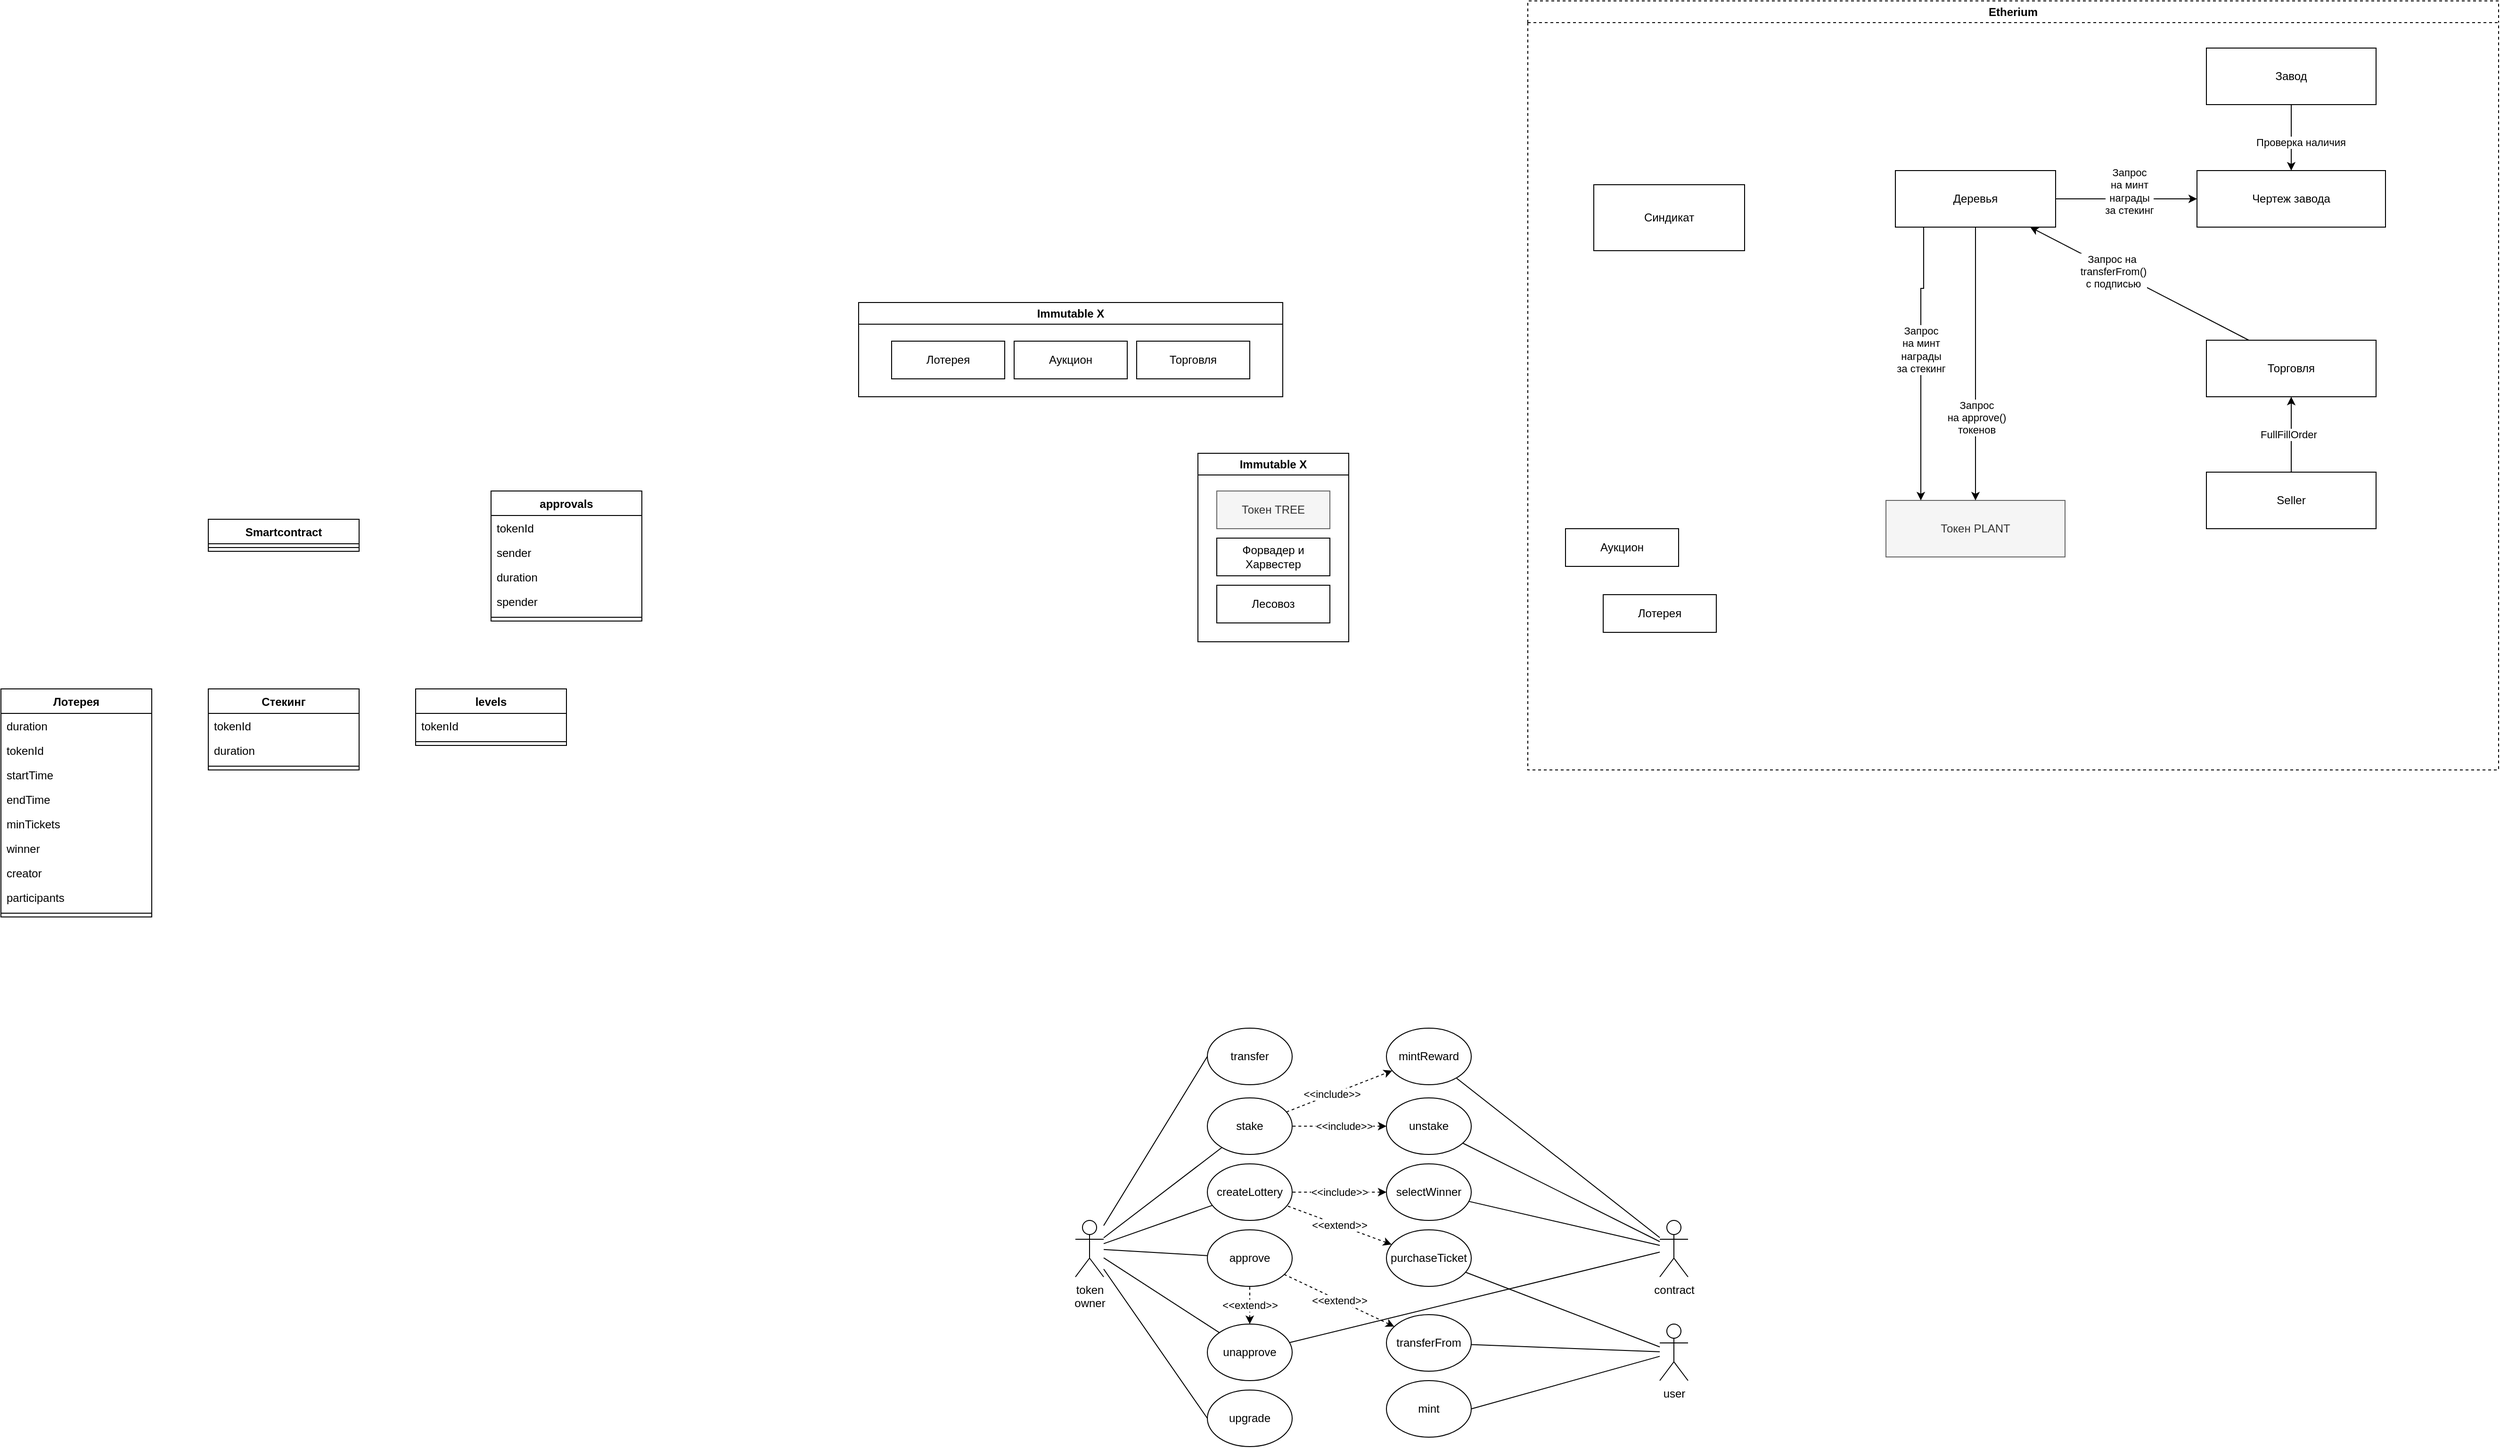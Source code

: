<mxfile version="20.8.23" type="github">
  <diagram name="Страница 1" id="BOJsoSEfQLmtbxHjsDLz">
    <mxGraphModel dx="1687" dy="945" grid="1" gridSize="10" guides="1" tooltips="1" connect="1" arrows="1" fold="1" page="1" pageScale="1" pageWidth="1169" pageHeight="827" math="0" shadow="0">
      <root>
        <mxCell id="0" />
        <mxCell id="1" parent="0" />
        <mxCell id="nKu6EM1XER9Ci5rSMsAZ-72" value="Etherium" style="swimlane;whiteSpace=wrap;html=1;dashed=1;" vertex="1" parent="1">
          <mxGeometry x="1770" y="360" width="1030" height="816" as="geometry" />
        </mxCell>
        <mxCell id="nKu6EM1XER9Ci5rSMsAZ-283" value="Лотерея" style="rounded=0;whiteSpace=wrap;html=1;" vertex="1" parent="nKu6EM1XER9Ci5rSMsAZ-72">
          <mxGeometry x="80" y="630" width="120" height="40" as="geometry" />
        </mxCell>
        <mxCell id="nKu6EM1XER9Ci5rSMsAZ-284" value="Аукцион" style="rounded=0;whiteSpace=wrap;html=1;" vertex="1" parent="nKu6EM1XER9Ci5rSMsAZ-72">
          <mxGeometry x="40" y="560" width="120" height="40" as="geometry" />
        </mxCell>
        <mxCell id="nKu6EM1XER9Ci5rSMsAZ-285" value="Торговля" style="rounded=0;whiteSpace=wrap;html=1;" vertex="1" parent="nKu6EM1XER9Ci5rSMsAZ-72">
          <mxGeometry x="720" y="360" width="180" height="60" as="geometry" />
        </mxCell>
        <mxCell id="nKu6EM1XER9Ci5rSMsAZ-290" style="edgeStyle=none;rounded=0;orthogonalLoop=1;jettySize=auto;html=1;startArrow=none;startFill=0;endArrow=classic;endFill=1;exitX=0.25;exitY=0;exitDx=0;exitDy=0;" edge="1" parent="nKu6EM1XER9Ci5rSMsAZ-72" source="nKu6EM1XER9Ci5rSMsAZ-285" target="nKu6EM1XER9Ci5rSMsAZ-296">
          <mxGeometry relative="1" as="geometry">
            <mxPoint x="760" y="430" as="sourcePoint" />
            <mxPoint x="670" y="500" as="targetPoint" />
          </mxGeometry>
        </mxCell>
        <mxCell id="nKu6EM1XER9Ci5rSMsAZ-293" value="Запрос на&amp;nbsp;&lt;br&gt;transferFrom()&lt;br&gt;с подписью" style="edgeLabel;html=1;align=center;verticalAlign=middle;resizable=0;points=[];" vertex="1" connectable="0" parent="nKu6EM1XER9Ci5rSMsAZ-290">
          <mxGeometry x="0.236" y="1" relative="1" as="geometry">
            <mxPoint as="offset" />
          </mxGeometry>
        </mxCell>
        <mxCell id="nKu6EM1XER9Ci5rSMsAZ-296" value="Деревья" style="rounded=0;whiteSpace=wrap;html=1;" vertex="1" parent="nKu6EM1XER9Ci5rSMsAZ-72">
          <mxGeometry x="390" y="180" width="170" height="60" as="geometry" />
        </mxCell>
        <mxCell id="nKu6EM1XER9Ci5rSMsAZ-298" value="Синдикат" style="rounded=0;whiteSpace=wrap;html=1;" vertex="1" parent="nKu6EM1XER9Ci5rSMsAZ-72">
          <mxGeometry x="70" y="195" width="160" height="70" as="geometry" />
        </mxCell>
        <mxCell id="nKu6EM1XER9Ci5rSMsAZ-299" value="Токен PLANT" style="rounded=0;whiteSpace=wrap;html=1;fillColor=#f5f5f5;fontColor=#333333;strokeColor=#666666;" vertex="1" parent="nKu6EM1XER9Ci5rSMsAZ-72">
          <mxGeometry x="380" y="530" width="190" height="60" as="geometry" />
        </mxCell>
        <mxCell id="nKu6EM1XER9Ci5rSMsAZ-295" style="edgeStyle=none;rounded=0;orthogonalLoop=1;jettySize=auto;html=1;startArrow=none;startFill=0;endArrow=classic;endFill=1;" edge="1" parent="nKu6EM1XER9Ci5rSMsAZ-72" source="nKu6EM1XER9Ci5rSMsAZ-296" target="nKu6EM1XER9Ci5rSMsAZ-299">
          <mxGeometry relative="1" as="geometry">
            <mxPoint x="508" y="260" as="targetPoint" />
          </mxGeometry>
        </mxCell>
        <mxCell id="nKu6EM1XER9Ci5rSMsAZ-309" value="Запрос &lt;br&gt;на approve() &lt;br&gt;токенов" style="edgeLabel;html=1;align=center;verticalAlign=middle;resizable=0;points=[];" vertex="1" connectable="0" parent="nKu6EM1XER9Ci5rSMsAZ-295">
          <mxGeometry x="0.393" y="1" relative="1" as="geometry">
            <mxPoint as="offset" />
          </mxGeometry>
        </mxCell>
        <mxCell id="nKu6EM1XER9Ci5rSMsAZ-300" style="edgeStyle=orthogonalEdgeStyle;rounded=0;orthogonalLoop=1;jettySize=auto;html=1;" edge="1" parent="nKu6EM1XER9Ci5rSMsAZ-72" source="nKu6EM1XER9Ci5rSMsAZ-296" target="nKu6EM1XER9Ci5rSMsAZ-299">
          <mxGeometry relative="1" as="geometry">
            <Array as="points">
              <mxPoint x="420" y="305" />
              <mxPoint x="417" y="305" />
            </Array>
            <mxPoint x="480" y="310" as="sourcePoint" />
          </mxGeometry>
        </mxCell>
        <mxCell id="nKu6EM1XER9Ci5rSMsAZ-301" value="Запрос &lt;br&gt;на минт &lt;br&gt;награды &lt;br&gt;за стекинг" style="edgeLabel;html=1;align=center;verticalAlign=middle;resizable=0;points=[];" vertex="1" connectable="0" parent="nKu6EM1XER9Ci5rSMsAZ-300">
          <mxGeometry x="-0.15" relative="1" as="geometry">
            <mxPoint y="8" as="offset" />
          </mxGeometry>
        </mxCell>
        <mxCell id="nKu6EM1XER9Ci5rSMsAZ-302" value="Чертеж завода" style="rounded=0;whiteSpace=wrap;html=1;" vertex="1" parent="nKu6EM1XER9Ci5rSMsAZ-72">
          <mxGeometry x="710" y="180" width="200" height="60" as="geometry" />
        </mxCell>
        <mxCell id="nKu6EM1XER9Ci5rSMsAZ-303" value="" style="endArrow=classic;startArrow=none;html=1;rounded=0;startFill=0;" edge="1" parent="nKu6EM1XER9Ci5rSMsAZ-72" source="nKu6EM1XER9Ci5rSMsAZ-296" target="nKu6EM1XER9Ci5rSMsAZ-302">
          <mxGeometry width="50" height="50" relative="1" as="geometry">
            <mxPoint x="480" y="250" as="sourcePoint" />
            <mxPoint x="610" y="260" as="targetPoint" />
          </mxGeometry>
        </mxCell>
        <mxCell id="nKu6EM1XER9Ci5rSMsAZ-306" value="Запрос&lt;br style=&quot;border-color: var(--border-color);&quot;&gt;на минт&lt;br style=&quot;border-color: var(--border-color);&quot;&gt;награды&lt;br style=&quot;border-color: var(--border-color);&quot;&gt;за стекинг" style="edgeLabel;html=1;align=center;verticalAlign=middle;resizable=0;points=[];" vertex="1" connectable="0" parent="nKu6EM1XER9Ci5rSMsAZ-303">
          <mxGeometry x="-0.34" y="2" relative="1" as="geometry">
            <mxPoint x="28" y="-6" as="offset" />
          </mxGeometry>
        </mxCell>
        <mxCell id="nKu6EM1XER9Ci5rSMsAZ-297" value="Завод" style="rounded=0;whiteSpace=wrap;html=1;" vertex="1" parent="nKu6EM1XER9Ci5rSMsAZ-72">
          <mxGeometry x="720" y="50" width="180" height="60" as="geometry" />
        </mxCell>
        <mxCell id="nKu6EM1XER9Ci5rSMsAZ-304" style="edgeStyle=orthogonalEdgeStyle;rounded=0;orthogonalLoop=1;jettySize=auto;html=1;startArrow=none;startFill=0;endArrow=classic;endFill=1;" edge="1" parent="nKu6EM1XER9Ci5rSMsAZ-72" source="nKu6EM1XER9Ci5rSMsAZ-297" target="nKu6EM1XER9Ci5rSMsAZ-302">
          <mxGeometry relative="1" as="geometry">
            <mxPoint x="840" y="150" as="sourcePoint" />
          </mxGeometry>
        </mxCell>
        <mxCell id="nKu6EM1XER9Ci5rSMsAZ-305" value="Проверка наличия" style="edgeLabel;html=1;align=center;verticalAlign=middle;resizable=0;points=[];" vertex="1" connectable="0" parent="nKu6EM1XER9Ci5rSMsAZ-304">
          <mxGeometry x="-0.188" relative="1" as="geometry">
            <mxPoint x="10" y="11" as="offset" />
          </mxGeometry>
        </mxCell>
        <mxCell id="nKu6EM1XER9Ci5rSMsAZ-310" value="Seller" style="rounded=0;whiteSpace=wrap;html=1;" vertex="1" parent="nKu6EM1XER9Ci5rSMsAZ-72">
          <mxGeometry x="720" y="500" width="180" height="60" as="geometry" />
        </mxCell>
        <mxCell id="nKu6EM1XER9Ci5rSMsAZ-311" style="edgeStyle=none;rounded=0;orthogonalLoop=1;jettySize=auto;html=1;startArrow=none;startFill=0;endArrow=classic;endFill=1;" edge="1" parent="nKu6EM1XER9Ci5rSMsAZ-72" source="nKu6EM1XER9Ci5rSMsAZ-310" target="nKu6EM1XER9Ci5rSMsAZ-285">
          <mxGeometry relative="1" as="geometry" />
        </mxCell>
        <mxCell id="nKu6EM1XER9Ci5rSMsAZ-313" value="FullFillOrder" style="edgeLabel;html=1;align=center;verticalAlign=middle;resizable=0;points=[];" vertex="1" connectable="0" parent="nKu6EM1XER9Ci5rSMsAZ-311">
          <mxGeometry x="0.194" y="3" relative="1" as="geometry">
            <mxPoint y="8" as="offset" />
          </mxGeometry>
        </mxCell>
        <mxCell id="nKu6EM1XER9Ci5rSMsAZ-115" style="rounded=0;orthogonalLoop=1;jettySize=auto;html=1;startArrow=none;startFill=0;endArrow=none;endFill=0;" edge="1" parent="1" source="nKu6EM1XER9Ci5rSMsAZ-113" target="nKu6EM1XER9Ci5rSMsAZ-114">
          <mxGeometry relative="1" as="geometry" />
        </mxCell>
        <mxCell id="nKu6EM1XER9Ci5rSMsAZ-155" style="rounded=0;orthogonalLoop=1;jettySize=auto;html=1;startArrow=none;startFill=0;endArrow=none;endFill=0;" edge="1" parent="1" source="nKu6EM1XER9Ci5rSMsAZ-113" target="nKu6EM1XER9Ci5rSMsAZ-153">
          <mxGeometry relative="1" as="geometry" />
        </mxCell>
        <mxCell id="nKu6EM1XER9Ci5rSMsAZ-188" style="edgeStyle=none;rounded=0;orthogonalLoop=1;jettySize=auto;html=1;entryX=0;entryY=0.5;entryDx=0;entryDy=0;startArrow=none;startFill=0;endArrow=none;endFill=0;" edge="1" parent="1" source="nKu6EM1XER9Ci5rSMsAZ-113" target="nKu6EM1XER9Ci5rSMsAZ-187">
          <mxGeometry relative="1" as="geometry" />
        </mxCell>
        <mxCell id="nKu6EM1XER9Ci5rSMsAZ-190" style="edgeStyle=none;rounded=0;orthogonalLoop=1;jettySize=auto;html=1;startArrow=none;startFill=0;endArrow=none;endFill=0;" edge="1" parent="1" source="nKu6EM1XER9Ci5rSMsAZ-113" target="nKu6EM1XER9Ci5rSMsAZ-172">
          <mxGeometry relative="1" as="geometry">
            <mxPoint x="1430" y="1734" as="targetPoint" />
          </mxGeometry>
        </mxCell>
        <mxCell id="nKu6EM1XER9Ci5rSMsAZ-251" style="edgeStyle=none;rounded=0;orthogonalLoop=1;jettySize=auto;html=1;startArrow=none;startFill=0;endArrow=none;endFill=0;" edge="1" parent="1" source="nKu6EM1XER9Ci5rSMsAZ-113" target="nKu6EM1XER9Ci5rSMsAZ-250">
          <mxGeometry relative="1" as="geometry" />
        </mxCell>
        <mxCell id="nKu6EM1XER9Ci5rSMsAZ-113" value="token&lt;br&gt;owner" style="shape=umlActor;verticalLabelPosition=bottom;verticalAlign=top;html=1;outlineConnect=0;" vertex="1" parent="1">
          <mxGeometry x="1290" y="1654" width="30" height="60" as="geometry" />
        </mxCell>
        <mxCell id="nKu6EM1XER9Ci5rSMsAZ-114" value="stake" style="ellipse;whiteSpace=wrap;html=1;" vertex="1" parent="1">
          <mxGeometry x="1430" y="1524" width="90" height="60" as="geometry" />
        </mxCell>
        <mxCell id="nKu6EM1XER9Ci5rSMsAZ-117" value="Лотерея" style="swimlane;fontStyle=1;align=center;verticalAlign=top;childLayout=stackLayout;horizontal=1;startSize=26;horizontalStack=0;resizeParent=1;resizeParentMax=0;resizeLast=0;collapsible=1;marginBottom=0;" vertex="1" parent="1">
          <mxGeometry x="150" y="1090" width="160" height="242" as="geometry" />
        </mxCell>
        <mxCell id="nKu6EM1XER9Ci5rSMsAZ-122" value="duration" style="text;strokeColor=none;fillColor=none;align=left;verticalAlign=top;spacingLeft=4;spacingRight=4;overflow=hidden;rotatable=0;points=[[0,0.5],[1,0.5]];portConstraint=eastwest;" vertex="1" parent="nKu6EM1XER9Ci5rSMsAZ-117">
          <mxGeometry y="26" width="160" height="26" as="geometry" />
        </mxCell>
        <mxCell id="nKu6EM1XER9Ci5rSMsAZ-135" value="tokenId" style="text;strokeColor=none;fillColor=none;align=left;verticalAlign=top;spacingLeft=4;spacingRight=4;overflow=hidden;rotatable=0;points=[[0,0.5],[1,0.5]];portConstraint=eastwest;" vertex="1" parent="nKu6EM1XER9Ci5rSMsAZ-117">
          <mxGeometry y="52" width="160" height="26" as="geometry" />
        </mxCell>
        <mxCell id="nKu6EM1XER9Ci5rSMsAZ-123" value="startTime" style="text;strokeColor=none;fillColor=none;align=left;verticalAlign=top;spacingLeft=4;spacingRight=4;overflow=hidden;rotatable=0;points=[[0,0.5],[1,0.5]];portConstraint=eastwest;" vertex="1" parent="nKu6EM1XER9Ci5rSMsAZ-117">
          <mxGeometry y="78" width="160" height="26" as="geometry" />
        </mxCell>
        <mxCell id="nKu6EM1XER9Ci5rSMsAZ-118" value="endTime" style="text;strokeColor=none;fillColor=none;align=left;verticalAlign=top;spacingLeft=4;spacingRight=4;overflow=hidden;rotatable=0;points=[[0,0.5],[1,0.5]];portConstraint=eastwest;" vertex="1" parent="nKu6EM1XER9Ci5rSMsAZ-117">
          <mxGeometry y="104" width="160" height="26" as="geometry" />
        </mxCell>
        <mxCell id="nKu6EM1XER9Ci5rSMsAZ-124" value="minTickets" style="text;strokeColor=none;fillColor=none;align=left;verticalAlign=top;spacingLeft=4;spacingRight=4;overflow=hidden;rotatable=0;points=[[0,0.5],[1,0.5]];portConstraint=eastwest;" vertex="1" parent="nKu6EM1XER9Ci5rSMsAZ-117">
          <mxGeometry y="130" width="160" height="26" as="geometry" />
        </mxCell>
        <mxCell id="nKu6EM1XER9Ci5rSMsAZ-134" value="winner" style="text;strokeColor=none;fillColor=none;align=left;verticalAlign=top;spacingLeft=4;spacingRight=4;overflow=hidden;rotatable=0;points=[[0,0.5],[1,0.5]];portConstraint=eastwest;" vertex="1" parent="nKu6EM1XER9Ci5rSMsAZ-117">
          <mxGeometry y="156" width="160" height="26" as="geometry" />
        </mxCell>
        <mxCell id="nKu6EM1XER9Ci5rSMsAZ-121" value="creator" style="text;strokeColor=none;fillColor=none;align=left;verticalAlign=top;spacingLeft=4;spacingRight=4;overflow=hidden;rotatable=0;points=[[0,0.5],[1,0.5]];portConstraint=eastwest;" vertex="1" parent="nKu6EM1XER9Ci5rSMsAZ-117">
          <mxGeometry y="182" width="160" height="26" as="geometry" />
        </mxCell>
        <mxCell id="nKu6EM1XER9Ci5rSMsAZ-136" value="participants" style="text;strokeColor=none;fillColor=none;align=left;verticalAlign=top;spacingLeft=4;spacingRight=4;overflow=hidden;rotatable=0;points=[[0,0.5],[1,0.5]];portConstraint=eastwest;" vertex="1" parent="nKu6EM1XER9Ci5rSMsAZ-117">
          <mxGeometry y="208" width="160" height="26" as="geometry" />
        </mxCell>
        <mxCell id="nKu6EM1XER9Ci5rSMsAZ-119" value="" style="line;strokeWidth=1;fillColor=none;align=left;verticalAlign=middle;spacingTop=-1;spacingLeft=3;spacingRight=3;rotatable=0;labelPosition=right;points=[];portConstraint=eastwest;strokeColor=inherit;" vertex="1" parent="nKu6EM1XER9Ci5rSMsAZ-117">
          <mxGeometry y="234" width="160" height="8" as="geometry" />
        </mxCell>
        <mxCell id="nKu6EM1XER9Ci5rSMsAZ-137" value="levels" style="swimlane;fontStyle=1;align=center;verticalAlign=top;childLayout=stackLayout;horizontal=1;startSize=26;horizontalStack=0;resizeParent=1;resizeParentMax=0;resizeLast=0;collapsible=1;marginBottom=0;" vertex="1" parent="1">
          <mxGeometry x="590" y="1090" width="160" height="60" as="geometry" />
        </mxCell>
        <mxCell id="nKu6EM1XER9Ci5rSMsAZ-243" value="tokenId" style="text;strokeColor=none;fillColor=none;align=left;verticalAlign=top;spacingLeft=4;spacingRight=4;overflow=hidden;rotatable=0;points=[[0,0.5],[1,0.5]];portConstraint=eastwest;" vertex="1" parent="nKu6EM1XER9Ci5rSMsAZ-137">
          <mxGeometry y="26" width="160" height="26" as="geometry" />
        </mxCell>
        <mxCell id="nKu6EM1XER9Ci5rSMsAZ-146" value="" style="line;strokeWidth=1;fillColor=none;align=left;verticalAlign=middle;spacingTop=-1;spacingLeft=3;spacingRight=3;rotatable=0;labelPosition=right;points=[];portConstraint=eastwest;strokeColor=inherit;" vertex="1" parent="nKu6EM1XER9Ci5rSMsAZ-137">
          <mxGeometry y="52" width="160" height="8" as="geometry" />
        </mxCell>
        <mxCell id="nKu6EM1XER9Ci5rSMsAZ-149" value="unstake" style="ellipse;whiteSpace=wrap;html=1;" vertex="1" parent="1">
          <mxGeometry x="1620" y="1524" width="90" height="60" as="geometry" />
        </mxCell>
        <mxCell id="nKu6EM1XER9Ci5rSMsAZ-150" value="mintReward" style="ellipse;whiteSpace=wrap;html=1;" vertex="1" parent="1">
          <mxGeometry x="1620" y="1450" width="90" height="60" as="geometry" />
        </mxCell>
        <mxCell id="nKu6EM1XER9Ci5rSMsAZ-151" value="" style="endArrow=none;dashed=1;html=1;rounded=0;startArrow=classic;startFill=1;" edge="1" parent="1" source="nKu6EM1XER9Ci5rSMsAZ-149" target="nKu6EM1XER9Ci5rSMsAZ-114">
          <mxGeometry width="50" height="50" relative="1" as="geometry">
            <mxPoint x="1270" y="1584" as="sourcePoint" />
            <mxPoint x="1320" y="1534" as="targetPoint" />
          </mxGeometry>
        </mxCell>
        <mxCell id="nKu6EM1XER9Ci5rSMsAZ-177" value="&amp;lt;&amp;lt;include&amp;gt;&amp;gt;" style="edgeLabel;html=1;align=center;verticalAlign=middle;resizable=0;points=[];" vertex="1" connectable="0" parent="nKu6EM1XER9Ci5rSMsAZ-151">
          <mxGeometry x="-0.102" relative="1" as="geometry">
            <mxPoint as="offset" />
          </mxGeometry>
        </mxCell>
        <mxCell id="nKu6EM1XER9Ci5rSMsAZ-152" value="" style="endArrow=classic;dashed=1;html=1;rounded=0;endFill=1;" edge="1" parent="1" source="nKu6EM1XER9Ci5rSMsAZ-114" target="nKu6EM1XER9Ci5rSMsAZ-150">
          <mxGeometry width="50" height="50" relative="1" as="geometry">
            <mxPoint x="1537" y="1705" as="sourcePoint" />
            <mxPoint x="1513" y="1633" as="targetPoint" />
          </mxGeometry>
        </mxCell>
        <mxCell id="nKu6EM1XER9Ci5rSMsAZ-178" value="&amp;lt;&amp;lt;include&amp;gt;&amp;gt;" style="edgeLabel;html=1;align=center;verticalAlign=middle;resizable=0;points=[];" vertex="1" connectable="0" parent="nKu6EM1XER9Ci5rSMsAZ-152">
          <mxGeometry x="-0.143" y="1" relative="1" as="geometry">
            <mxPoint as="offset" />
          </mxGeometry>
        </mxCell>
        <mxCell id="nKu6EM1XER9Ci5rSMsAZ-153" value="createLottery" style="ellipse;whiteSpace=wrap;html=1;" vertex="1" parent="1">
          <mxGeometry x="1430" y="1594" width="90" height="60" as="geometry" />
        </mxCell>
        <mxCell id="nKu6EM1XER9Ci5rSMsAZ-158" value="purchaseTicket" style="ellipse;whiteSpace=wrap;html=1;" vertex="1" parent="1">
          <mxGeometry x="1620" y="1664" width="90" height="60" as="geometry" />
        </mxCell>
        <mxCell id="nKu6EM1XER9Ci5rSMsAZ-159" value="selectWinner" style="ellipse;whiteSpace=wrap;html=1;" vertex="1" parent="1">
          <mxGeometry x="1620" y="1594" width="90" height="60" as="geometry" />
        </mxCell>
        <mxCell id="nKu6EM1XER9Ci5rSMsAZ-167" style="edgeStyle=none;rounded=0;orthogonalLoop=1;jettySize=auto;html=1;startArrow=none;startFill=0;endArrow=none;endFill=0;" edge="1" parent="1" source="nKu6EM1XER9Ci5rSMsAZ-164" target="nKu6EM1XER9Ci5rSMsAZ-150">
          <mxGeometry relative="1" as="geometry" />
        </mxCell>
        <mxCell id="nKu6EM1XER9Ci5rSMsAZ-168" style="edgeStyle=none;rounded=0;orthogonalLoop=1;jettySize=auto;html=1;startArrow=none;startFill=0;endArrow=none;endFill=0;" edge="1" parent="1" source="nKu6EM1XER9Ci5rSMsAZ-164" target="nKu6EM1XER9Ci5rSMsAZ-149">
          <mxGeometry relative="1" as="geometry" />
        </mxCell>
        <mxCell id="nKu6EM1XER9Ci5rSMsAZ-169" style="edgeStyle=none;rounded=0;orthogonalLoop=1;jettySize=auto;html=1;startArrow=none;startFill=0;endArrow=none;endFill=0;" edge="1" parent="1" source="nKu6EM1XER9Ci5rSMsAZ-164" target="nKu6EM1XER9Ci5rSMsAZ-159">
          <mxGeometry relative="1" as="geometry" />
        </mxCell>
        <mxCell id="nKu6EM1XER9Ci5rSMsAZ-255" style="edgeStyle=none;rounded=0;orthogonalLoop=1;jettySize=auto;html=1;startArrow=none;startFill=0;endArrow=none;endFill=0;" edge="1" parent="1" source="nKu6EM1XER9Ci5rSMsAZ-164" target="nKu6EM1XER9Ci5rSMsAZ-250">
          <mxGeometry relative="1" as="geometry" />
        </mxCell>
        <mxCell id="nKu6EM1XER9Ci5rSMsAZ-164" value="contract" style="shape=umlActor;verticalLabelPosition=bottom;verticalAlign=top;html=1;outlineConnect=0;" vertex="1" parent="1">
          <mxGeometry x="1910" y="1654" width="30" height="60" as="geometry" />
        </mxCell>
        <mxCell id="nKu6EM1XER9Ci5rSMsAZ-171" value="&amp;lt;&amp;lt;include&amp;gt;&amp;gt;" style="edgeStyle=none;rounded=0;orthogonalLoop=1;jettySize=auto;html=1;startArrow=classic;startFill=1;endArrow=none;endFill=0;dashed=1;" edge="1" parent="1" source="nKu6EM1XER9Ci5rSMsAZ-159" target="nKu6EM1XER9Ci5rSMsAZ-153">
          <mxGeometry relative="1" as="geometry">
            <mxPoint x="1600" y="1691" as="sourcePoint" />
            <mxPoint x="1520" y="1687" as="targetPoint" />
          </mxGeometry>
        </mxCell>
        <mxCell id="nKu6EM1XER9Ci5rSMsAZ-172" value="approve" style="ellipse;whiteSpace=wrap;html=1;" vertex="1" parent="1">
          <mxGeometry x="1430" y="1664" width="90" height="60" as="geometry" />
        </mxCell>
        <mxCell id="nKu6EM1XER9Ci5rSMsAZ-181" style="edgeStyle=none;rounded=0;orthogonalLoop=1;jettySize=auto;html=1;entryX=0;entryY=0.5;entryDx=0;entryDy=0;startArrow=none;startFill=0;endArrow=none;endFill=0;" edge="1" parent="1" source="nKu6EM1XER9Ci5rSMsAZ-113" target="nKu6EM1XER9Ci5rSMsAZ-180">
          <mxGeometry relative="1" as="geometry" />
        </mxCell>
        <mxCell id="nKu6EM1XER9Ci5rSMsAZ-183" style="edgeStyle=none;rounded=0;orthogonalLoop=1;jettySize=auto;html=1;startArrow=none;startFill=0;endArrow=none;endFill=0;" edge="1" parent="1" source="nKu6EM1XER9Ci5rSMsAZ-174" target="nKu6EM1XER9Ci5rSMsAZ-179">
          <mxGeometry relative="1" as="geometry" />
        </mxCell>
        <mxCell id="nKu6EM1XER9Ci5rSMsAZ-192" style="edgeStyle=none;rounded=0;orthogonalLoop=1;jettySize=auto;html=1;startArrow=none;startFill=0;endArrow=none;endFill=0;" edge="1" parent="1" source="nKu6EM1XER9Ci5rSMsAZ-174" target="nKu6EM1XER9Ci5rSMsAZ-158">
          <mxGeometry relative="1" as="geometry" />
        </mxCell>
        <mxCell id="nKu6EM1XER9Ci5rSMsAZ-194" style="edgeStyle=none;rounded=0;orthogonalLoop=1;jettySize=auto;html=1;entryX=1;entryY=0.5;entryDx=0;entryDy=0;startArrow=none;startFill=0;endArrow=none;endFill=0;" edge="1" parent="1" source="nKu6EM1XER9Ci5rSMsAZ-174" target="nKu6EM1XER9Ci5rSMsAZ-184">
          <mxGeometry relative="1" as="geometry" />
        </mxCell>
        <mxCell id="nKu6EM1XER9Ci5rSMsAZ-174" value="user" style="shape=umlActor;verticalLabelPosition=bottom;verticalAlign=top;html=1;outlineConnect=0;" vertex="1" parent="1">
          <mxGeometry x="1910" y="1764" width="30" height="60" as="geometry" />
        </mxCell>
        <mxCell id="nKu6EM1XER9Ci5rSMsAZ-179" value="transferFrom" style="ellipse;whiteSpace=wrap;html=1;" vertex="1" parent="1">
          <mxGeometry x="1620" y="1754" width="90" height="60" as="geometry" />
        </mxCell>
        <mxCell id="nKu6EM1XER9Ci5rSMsAZ-180" value="transfer" style="ellipse;whiteSpace=wrap;html=1;" vertex="1" parent="1">
          <mxGeometry x="1430" y="1450" width="90" height="60" as="geometry" />
        </mxCell>
        <mxCell id="nKu6EM1XER9Ci5rSMsAZ-184" value="mint" style="ellipse;whiteSpace=wrap;html=1;" vertex="1" parent="1">
          <mxGeometry x="1620" y="1824" width="90" height="60" as="geometry" />
        </mxCell>
        <mxCell id="nKu6EM1XER9Ci5rSMsAZ-187" value="upgrade" style="ellipse;whiteSpace=wrap;html=1;" vertex="1" parent="1">
          <mxGeometry x="1430" y="1834" width="90" height="60" as="geometry" />
        </mxCell>
        <mxCell id="nKu6EM1XER9Ci5rSMsAZ-198" value="&amp;lt;&amp;lt;extend&amp;gt;&amp;gt;" style="edgeStyle=none;rounded=0;orthogonalLoop=1;jettySize=auto;html=1;startArrow=classic;startFill=1;endArrow=none;endFill=0;dashed=1;" edge="1" parent="1" source="nKu6EM1XER9Ci5rSMsAZ-158" target="nKu6EM1XER9Ci5rSMsAZ-153">
          <mxGeometry relative="1" as="geometry">
            <mxPoint x="1630" y="1634" as="sourcePoint" />
            <mxPoint x="1530" y="1634" as="targetPoint" />
          </mxGeometry>
        </mxCell>
        <mxCell id="nKu6EM1XER9Ci5rSMsAZ-200" value="&amp;lt;&amp;lt;extend&amp;gt;&amp;gt;" style="edgeStyle=none;rounded=0;orthogonalLoop=1;jettySize=auto;html=1;startArrow=classic;startFill=1;endArrow=none;endFill=0;dashed=1;" edge="1" parent="1" source="nKu6EM1XER9Ci5rSMsAZ-179" target="nKu6EM1XER9Ci5rSMsAZ-172">
          <mxGeometry relative="1" as="geometry">
            <mxPoint x="1640" y="1715" as="sourcePoint" />
            <mxPoint x="1520" y="1653" as="targetPoint" />
          </mxGeometry>
        </mxCell>
        <mxCell id="nKu6EM1XER9Ci5rSMsAZ-213" value="Стекинг" style="swimlane;fontStyle=1;align=center;verticalAlign=top;childLayout=stackLayout;horizontal=1;startSize=26;horizontalStack=0;resizeParent=1;resizeParentMax=0;resizeLast=0;collapsible=1;marginBottom=0;" vertex="1" parent="1">
          <mxGeometry x="370" y="1090" width="160" height="86" as="geometry" />
        </mxCell>
        <mxCell id="nKu6EM1XER9Ci5rSMsAZ-232" value="tokenId" style="text;strokeColor=none;fillColor=none;align=left;verticalAlign=top;spacingLeft=4;spacingRight=4;overflow=hidden;rotatable=0;points=[[0,0.5],[1,0.5]];portConstraint=eastwest;" vertex="1" parent="nKu6EM1XER9Ci5rSMsAZ-213">
          <mxGeometry y="26" width="160" height="26" as="geometry" />
        </mxCell>
        <mxCell id="nKu6EM1XER9Ci5rSMsAZ-214" value="duration" style="text;strokeColor=none;fillColor=none;align=left;verticalAlign=top;spacingLeft=4;spacingRight=4;overflow=hidden;rotatable=0;points=[[0,0.5],[1,0.5]];portConstraint=eastwest;" vertex="1" parent="nKu6EM1XER9Ci5rSMsAZ-213">
          <mxGeometry y="52" width="160" height="26" as="geometry" />
        </mxCell>
        <mxCell id="nKu6EM1XER9Ci5rSMsAZ-222" value="" style="line;strokeWidth=1;fillColor=none;align=left;verticalAlign=middle;spacingTop=-1;spacingLeft=3;spacingRight=3;rotatable=0;labelPosition=right;points=[];portConstraint=eastwest;strokeColor=inherit;" vertex="1" parent="nKu6EM1XER9Ci5rSMsAZ-213">
          <mxGeometry y="78" width="160" height="8" as="geometry" />
        </mxCell>
        <mxCell id="nKu6EM1XER9Ci5rSMsAZ-229" value="Smartcontract" style="swimlane;fontStyle=1;align=center;verticalAlign=top;childLayout=stackLayout;horizontal=1;startSize=26;horizontalStack=0;resizeParent=1;resizeParentMax=0;resizeLast=0;collapsible=1;marginBottom=0;" vertex="1" parent="1">
          <mxGeometry x="370" y="910" width="160" height="34" as="geometry" />
        </mxCell>
        <mxCell id="nKu6EM1XER9Ci5rSMsAZ-231" value="" style="line;strokeWidth=1;fillColor=none;align=left;verticalAlign=middle;spacingTop=-1;spacingLeft=3;spacingRight=3;rotatable=0;labelPosition=right;points=[];portConstraint=eastwest;strokeColor=inherit;" vertex="1" parent="nKu6EM1XER9Ci5rSMsAZ-229">
          <mxGeometry y="26" width="160" height="8" as="geometry" />
        </mxCell>
        <mxCell id="nKu6EM1XER9Ci5rSMsAZ-236" value="approvals" style="swimlane;fontStyle=1;align=center;verticalAlign=top;childLayout=stackLayout;horizontal=1;startSize=26;horizontalStack=0;resizeParent=1;resizeParentMax=0;resizeLast=0;collapsible=1;marginBottom=0;" vertex="1" parent="1">
          <mxGeometry x="670" y="880" width="160" height="138" as="geometry" />
        </mxCell>
        <mxCell id="nKu6EM1XER9Ci5rSMsAZ-237" value="tokenId" style="text;strokeColor=none;fillColor=none;align=left;verticalAlign=top;spacingLeft=4;spacingRight=4;overflow=hidden;rotatable=0;points=[[0,0.5],[1,0.5]];portConstraint=eastwest;" vertex="1" parent="nKu6EM1XER9Ci5rSMsAZ-236">
          <mxGeometry y="26" width="160" height="26" as="geometry" />
        </mxCell>
        <mxCell id="nKu6EM1XER9Ci5rSMsAZ-241" value="sender" style="text;strokeColor=none;fillColor=none;align=left;verticalAlign=top;spacingLeft=4;spacingRight=4;overflow=hidden;rotatable=0;points=[[0,0.5],[1,0.5]];portConstraint=eastwest;" vertex="1" parent="nKu6EM1XER9Ci5rSMsAZ-236">
          <mxGeometry y="52" width="160" height="26" as="geometry" />
        </mxCell>
        <mxCell id="nKu6EM1XER9Ci5rSMsAZ-242" value="duration" style="text;strokeColor=none;fillColor=none;align=left;verticalAlign=top;spacingLeft=4;spacingRight=4;overflow=hidden;rotatable=0;points=[[0,0.5],[1,0.5]];portConstraint=eastwest;" vertex="1" parent="nKu6EM1XER9Ci5rSMsAZ-236">
          <mxGeometry y="78" width="160" height="26" as="geometry" />
        </mxCell>
        <mxCell id="nKu6EM1XER9Ci5rSMsAZ-238" value="spender" style="text;strokeColor=none;fillColor=none;align=left;verticalAlign=top;spacingLeft=4;spacingRight=4;overflow=hidden;rotatable=0;points=[[0,0.5],[1,0.5]];portConstraint=eastwest;" vertex="1" parent="nKu6EM1XER9Ci5rSMsAZ-236">
          <mxGeometry y="104" width="160" height="26" as="geometry" />
        </mxCell>
        <mxCell id="nKu6EM1XER9Ci5rSMsAZ-239" value="" style="line;strokeWidth=1;fillColor=none;align=left;verticalAlign=middle;spacingTop=-1;spacingLeft=3;spacingRight=3;rotatable=0;labelPosition=right;points=[];portConstraint=eastwest;strokeColor=inherit;" vertex="1" parent="nKu6EM1XER9Ci5rSMsAZ-236">
          <mxGeometry y="130" width="160" height="8" as="geometry" />
        </mxCell>
        <mxCell id="nKu6EM1XER9Ci5rSMsAZ-250" value="unapprove" style="ellipse;whiteSpace=wrap;html=1;" vertex="1" parent="1">
          <mxGeometry x="1430" y="1764" width="90" height="60" as="geometry" />
        </mxCell>
        <mxCell id="nKu6EM1XER9Ci5rSMsAZ-254" value="&amp;lt;&amp;lt;extend&amp;gt;&amp;gt;" style="edgeStyle=none;rounded=0;orthogonalLoop=1;jettySize=auto;html=1;startArrow=classic;startFill=1;endArrow=none;endFill=0;dashed=1;" edge="1" parent="1" source="nKu6EM1XER9Ci5rSMsAZ-250" target="nKu6EM1XER9Ci5rSMsAZ-172">
          <mxGeometry relative="1" as="geometry">
            <mxPoint x="1640" y="1855" as="sourcePoint" />
            <mxPoint x="1520" y="1793" as="targetPoint" />
          </mxGeometry>
        </mxCell>
        <mxCell id="nKu6EM1XER9Ci5rSMsAZ-279" value="Immutable X" style="swimlane;whiteSpace=wrap;html=1;" vertex="1" parent="1">
          <mxGeometry x="1060" y="680" width="450" height="100" as="geometry" />
        </mxCell>
        <mxCell id="nKu6EM1XER9Ci5rSMsAZ-258" value="Лотерея" style="rounded=0;whiteSpace=wrap;html=1;" vertex="1" parent="nKu6EM1XER9Ci5rSMsAZ-279">
          <mxGeometry x="35" y="41" width="120" height="40" as="geometry" />
        </mxCell>
        <mxCell id="nKu6EM1XER9Ci5rSMsAZ-259" value="Аукцион" style="rounded=0;whiteSpace=wrap;html=1;" vertex="1" parent="nKu6EM1XER9Ci5rSMsAZ-279">
          <mxGeometry x="165" y="41" width="120" height="40" as="geometry" />
        </mxCell>
        <mxCell id="nKu6EM1XER9Ci5rSMsAZ-260" value="Торговля" style="rounded=0;whiteSpace=wrap;html=1;" vertex="1" parent="nKu6EM1XER9Ci5rSMsAZ-279">
          <mxGeometry x="295" y="41" width="120" height="40" as="geometry" />
        </mxCell>
        <mxCell id="nKu6EM1XER9Ci5rSMsAZ-71" value="Immutable X" style="swimlane;whiteSpace=wrap;html=1;" vertex="1" parent="1">
          <mxGeometry x="1420" y="840" width="160" height="200" as="geometry" />
        </mxCell>
        <mxCell id="nKu6EM1XER9Ci5rSMsAZ-51" value="Форвадер и Харвестер" style="rounded=0;whiteSpace=wrap;html=1;" vertex="1" parent="nKu6EM1XER9Ci5rSMsAZ-71">
          <mxGeometry x="20" y="90" width="120" height="40" as="geometry" />
        </mxCell>
        <mxCell id="nKu6EM1XER9Ci5rSMsAZ-52" value="Лесовоз" style="rounded=0;whiteSpace=wrap;html=1;" vertex="1" parent="nKu6EM1XER9Ci5rSMsAZ-71">
          <mxGeometry x="20" y="140" width="120" height="40" as="geometry" />
        </mxCell>
        <mxCell id="nKu6EM1XER9Ci5rSMsAZ-50" value="Токен TREE" style="rounded=0;whiteSpace=wrap;html=1;fillColor=#f5f5f5;fontColor=#333333;strokeColor=#666666;" vertex="1" parent="nKu6EM1XER9Ci5rSMsAZ-71">
          <mxGeometry x="20" y="40" width="120" height="40" as="geometry" />
        </mxCell>
      </root>
    </mxGraphModel>
  </diagram>
</mxfile>
